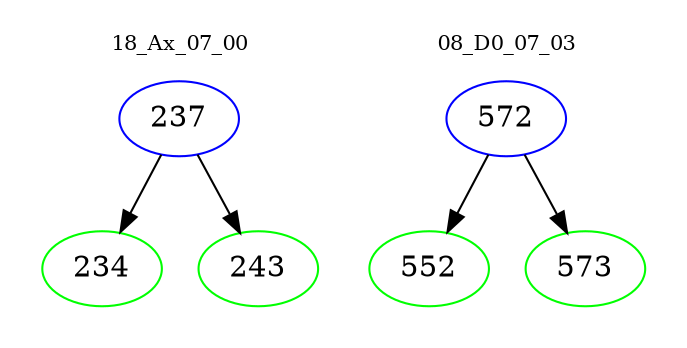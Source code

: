 digraph{
subgraph cluster_0 {
color = white
label = "18_Ax_07_00";
fontsize=10;
T0_237 [label="237", color="blue"]
T0_237 -> T0_234 [color="black"]
T0_234 [label="234", color="green"]
T0_237 -> T0_243 [color="black"]
T0_243 [label="243", color="green"]
}
subgraph cluster_1 {
color = white
label = "08_D0_07_03";
fontsize=10;
T1_572 [label="572", color="blue"]
T1_572 -> T1_552 [color="black"]
T1_552 [label="552", color="green"]
T1_572 -> T1_573 [color="black"]
T1_573 [label="573", color="green"]
}
}
